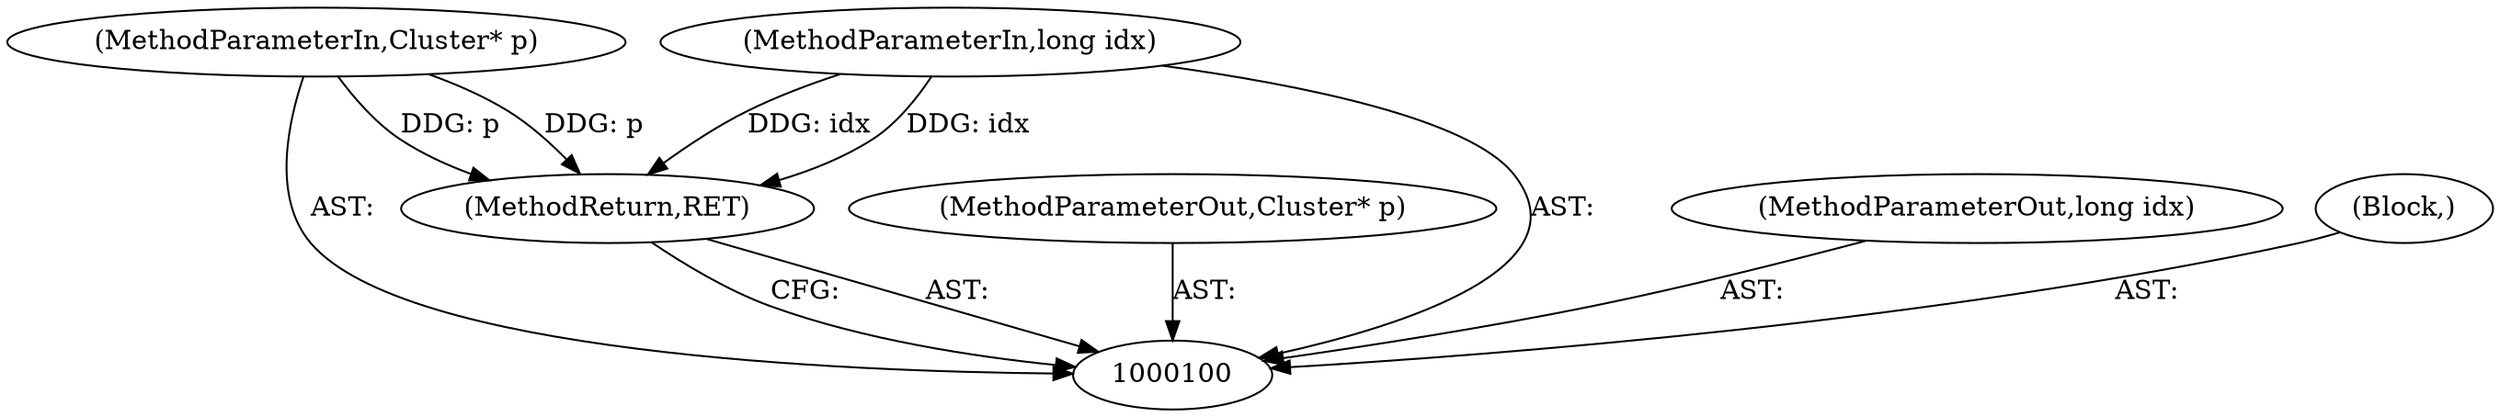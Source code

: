 digraph "0_Android_04839626ed859623901ebd3a5fd483982186b59d_3" {
"1000104" [label="(MethodReturn,RET)"];
"1000101" [label="(MethodParameterIn,Cluster* p)"];
"1000231" [label="(MethodParameterOut,Cluster* p)"];
"1000102" [label="(MethodParameterIn,long idx)"];
"1000232" [label="(MethodParameterOut,long idx)"];
"1000103" [label="(Block,)"];
"1000104" -> "1000100"  [label="AST: "];
"1000104" -> "1000100"  [label="CFG: "];
"1000102" -> "1000104"  [label="DDG: idx"];
"1000101" -> "1000104"  [label="DDG: p"];
"1000101" -> "1000100"  [label="AST: "];
"1000101" -> "1000104"  [label="DDG: p"];
"1000231" -> "1000100"  [label="AST: "];
"1000102" -> "1000100"  [label="AST: "];
"1000102" -> "1000104"  [label="DDG: idx"];
"1000232" -> "1000100"  [label="AST: "];
"1000103" -> "1000100"  [label="AST: "];
}
